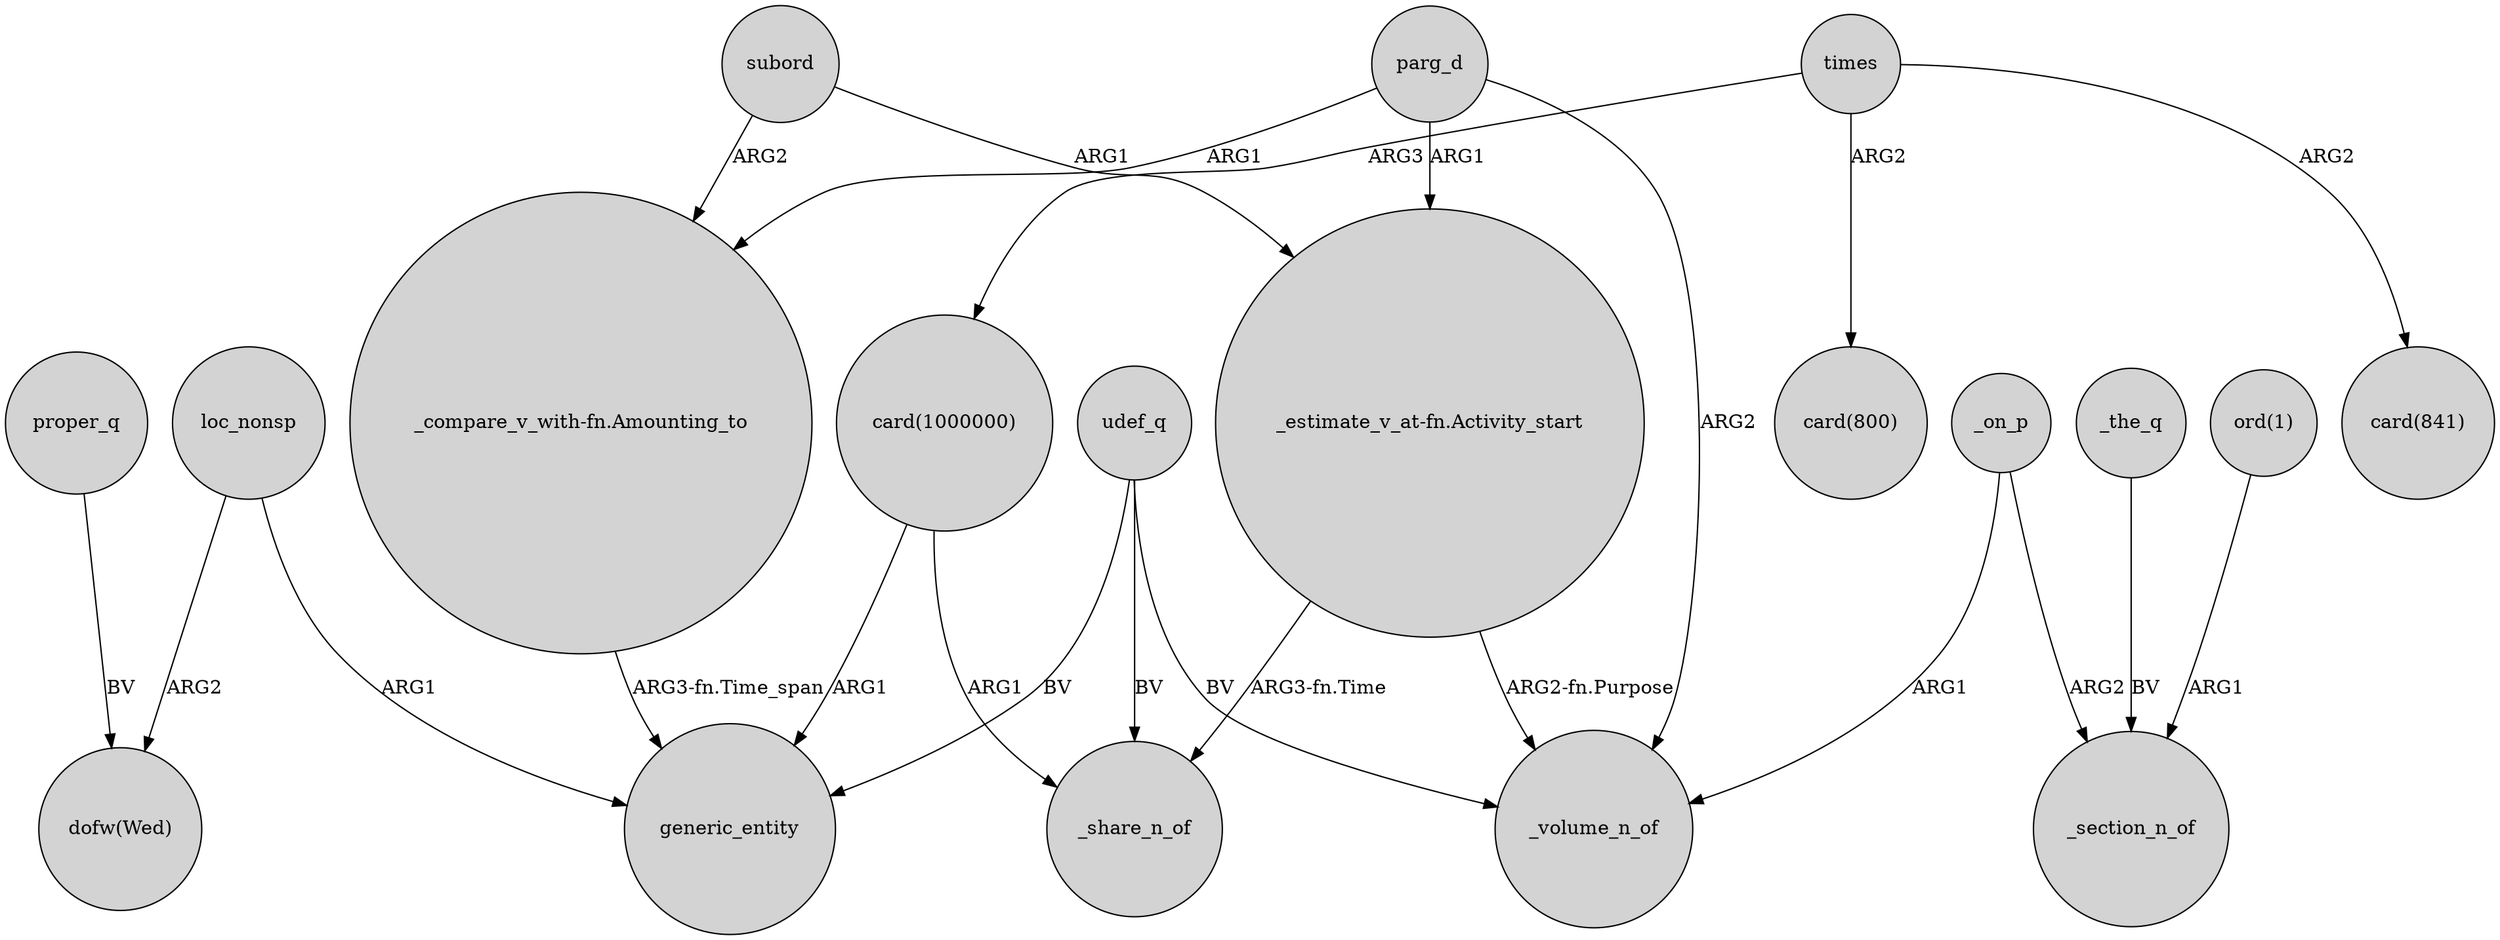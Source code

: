digraph {
	node [shape=circle style=filled]
	loc_nonsp -> "dofw(Wed)" [label=ARG2]
	times -> "card(1000000)" [label=ARG3]
	"_estimate_v_at-fn.Activity_start" -> _share_n_of [label="ARG3-fn.Time"]
	_the_q -> _section_n_of [label=BV]
	udef_q -> _volume_n_of [label=BV]
	times -> "card(800)" [label=ARG2]
	udef_q -> generic_entity [label=BV]
	subord -> "_estimate_v_at-fn.Activity_start" [label=ARG1]
	times -> "card(841)" [label=ARG2]
	"_estimate_v_at-fn.Activity_start" -> _volume_n_of [label="ARG2-fn.Purpose"]
	"_compare_v_with-fn.Amounting_to" -> generic_entity [label="ARG3-fn.Time_span"]
	"card(1000000)" -> generic_entity [label=ARG1]
	"ord(1)" -> _section_n_of [label=ARG1]
	udef_q -> _share_n_of [label=BV]
	_on_p -> _section_n_of [label=ARG2]
	proper_q -> "dofw(Wed)" [label=BV]
	"card(1000000)" -> _share_n_of [label=ARG1]
	subord -> "_compare_v_with-fn.Amounting_to" [label=ARG2]
	parg_d -> "_estimate_v_at-fn.Activity_start" [label=ARG1]
	parg_d -> "_compare_v_with-fn.Amounting_to" [label=ARG1]
	parg_d -> _volume_n_of [label=ARG2]
	loc_nonsp -> generic_entity [label=ARG1]
	_on_p -> _volume_n_of [label=ARG1]
}
